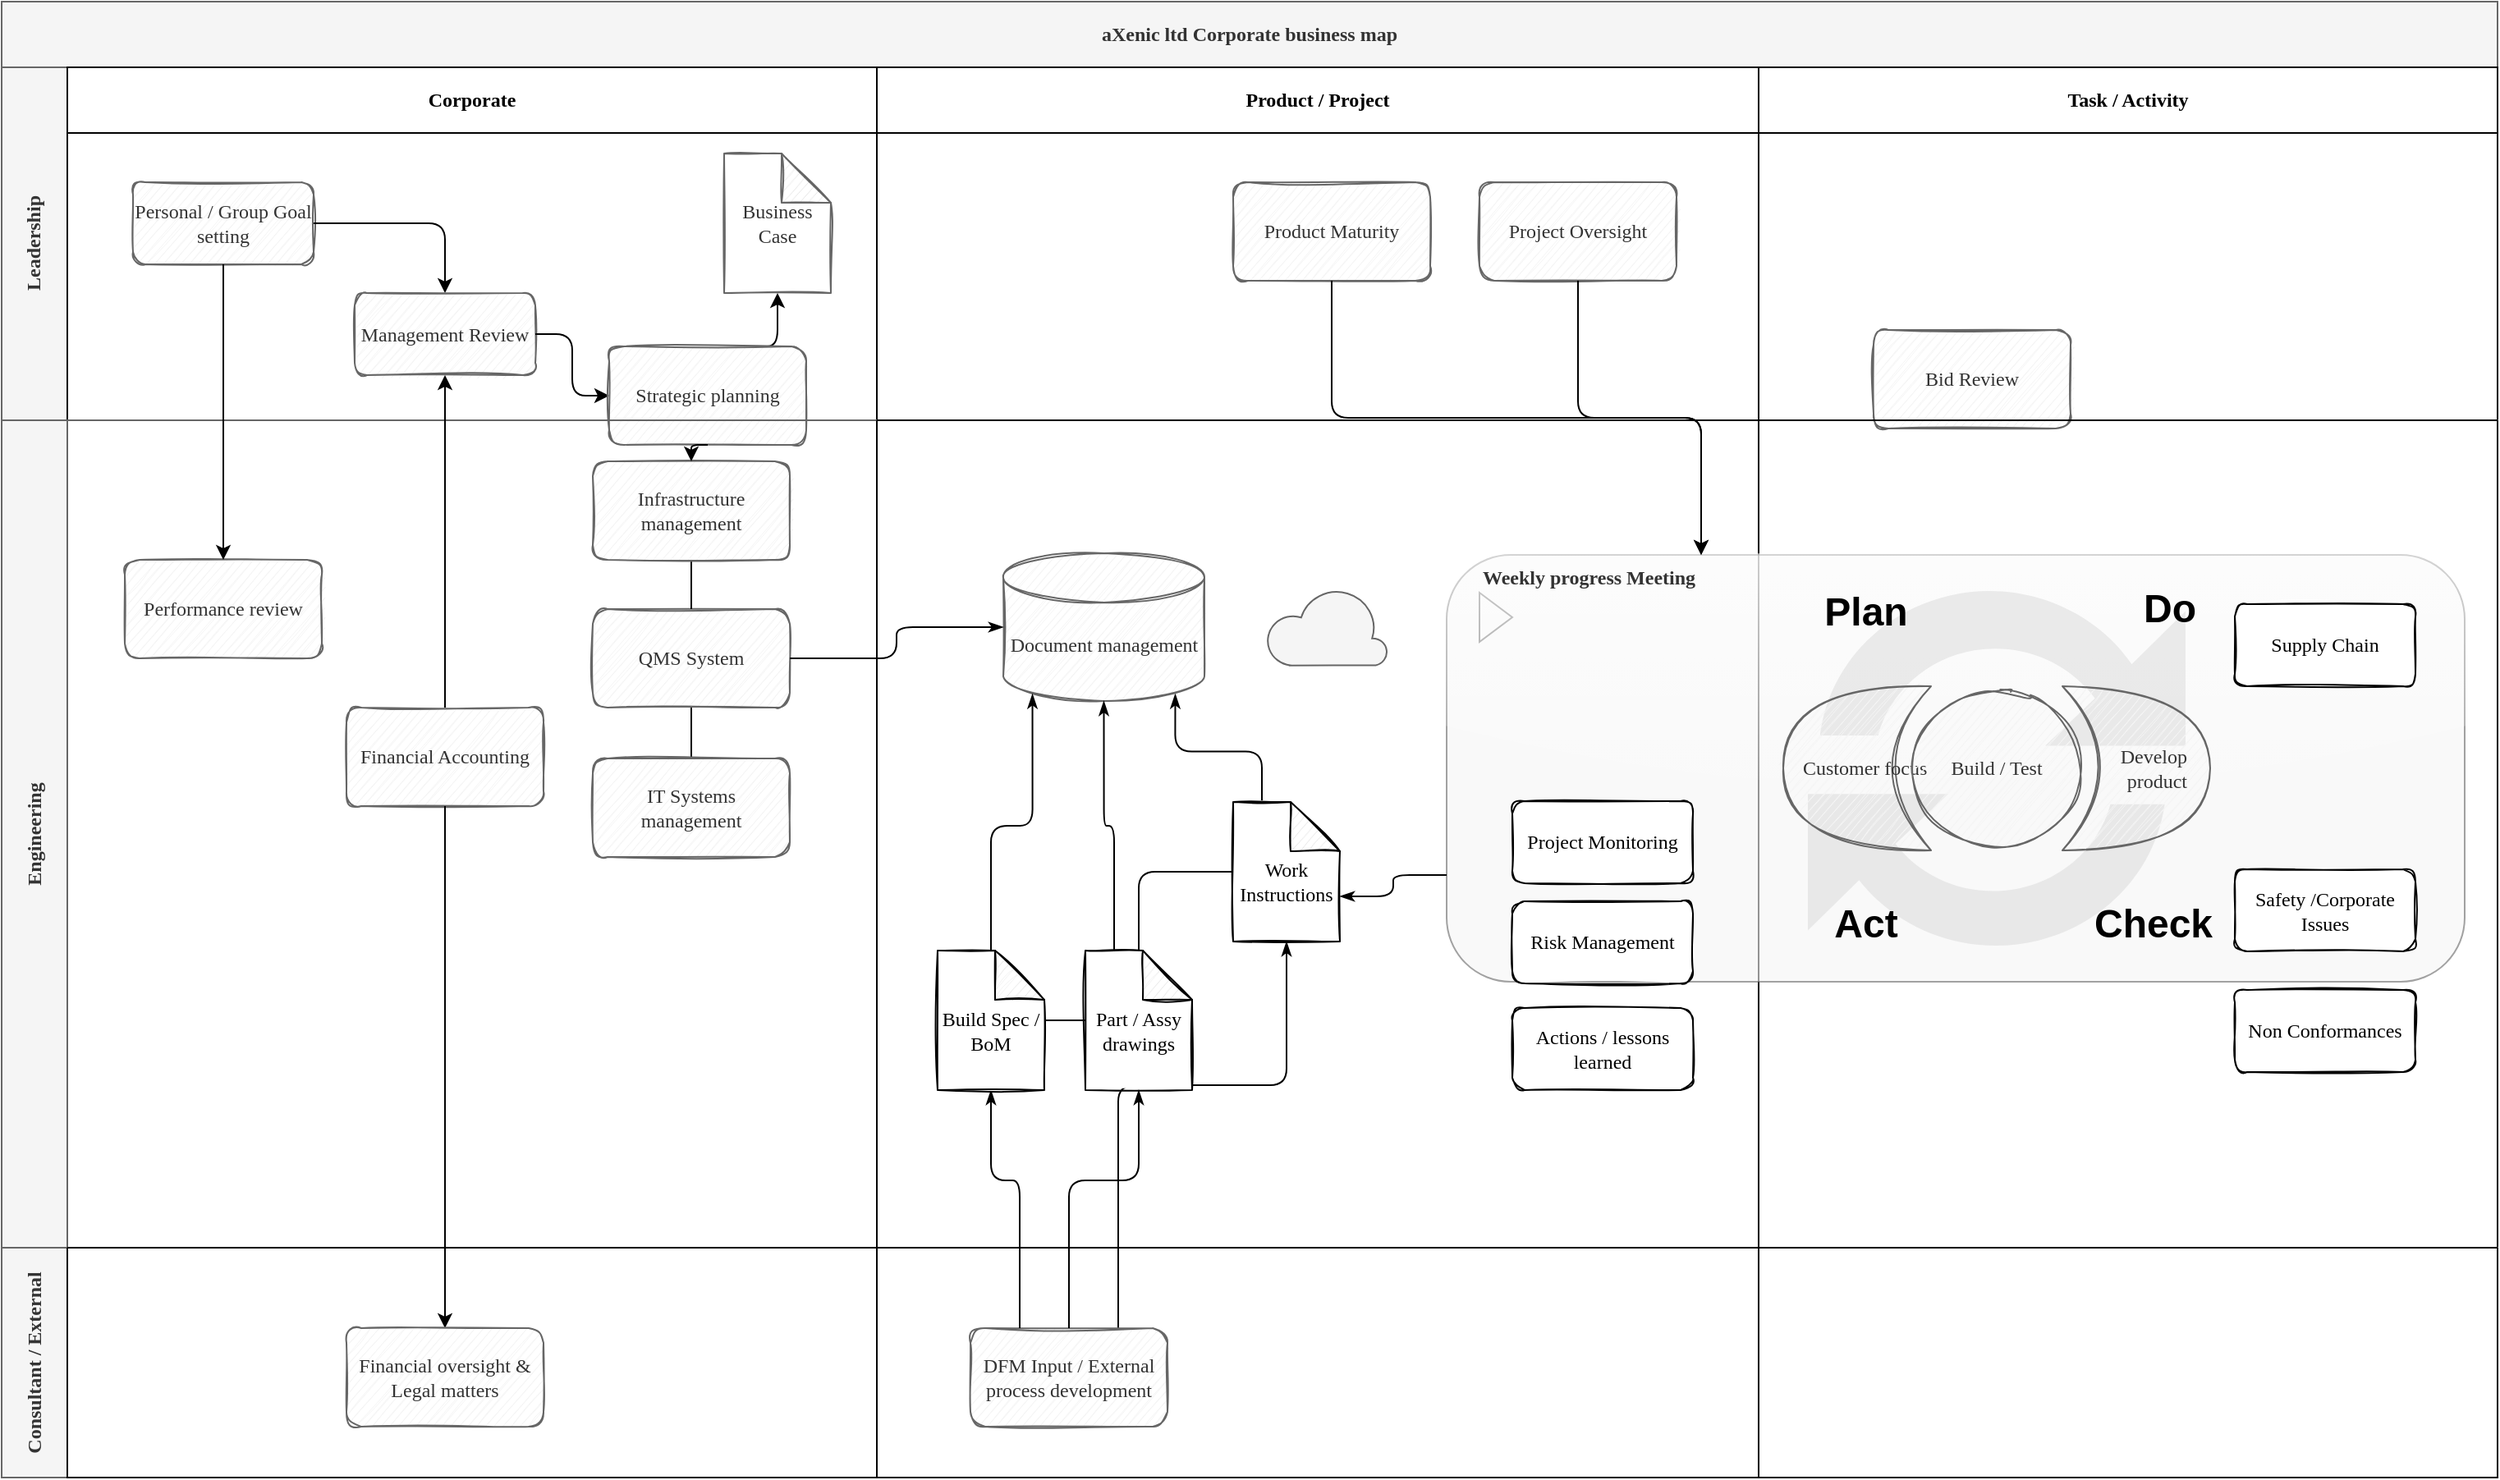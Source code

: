 <mxfile version="13.10.4" type="github">
  <diagram name="Page-1" id="74e2e168-ea6b-b213-b513-2b3c1d86103e">
    <mxGraphModel dx="1673" dy="1846" grid="1" gridSize="10" guides="1" tooltips="1" connect="1" arrows="1" fold="1" page="1" pageScale="1" pageWidth="1600" pageHeight="900" background="#ffffff" math="0" shadow="0">
      <root>
        <mxCell id="0" />
        <mxCell id="1" parent="0" />
        <mxCell id="uXoQsFjzo3OMJmD24oTR-18" value="aXenic ltd Corporate business map" style="shape=table;childLayout=tableLayout;rowLines=0;columnLines=0;startSize=40;html=1;whiteSpace=wrap;collapsible=0;recursiveResize=0;expand=0;pointerEvents=0;fontStyle=1;align=center;fontFamily=Tahoma;sketch=0;fillColor=#f5f5f5;strokeColor=#666666;fontColor=#333333;" vertex="1" parent="1">
          <mxGeometry x="40" y="-840" width="1520" height="899" as="geometry" />
        </mxCell>
        <mxCell id="uXoQsFjzo3OMJmD24oTR-19" value="Leadership" style="swimlane;horizontal=0;points=[[0,0.5],[1,0.5]];portConstraint=eastwest;startSize=40;html=1;whiteSpace=wrap;collapsible=0;recursiveResize=0;expand=0;pointerEvents=0;fontStyle=1;fontFamily=Tahoma;sketch=0;fillColor=#f5f5f5;strokeColor=#666666;fontColor=#333333;" vertex="1" parent="uXoQsFjzo3OMJmD24oTR-18">
          <mxGeometry y="40" width="1520" height="215" as="geometry" />
        </mxCell>
        <mxCell id="uXoQsFjzo3OMJmD24oTR-20" value="Corporate" style="swimlane;connectable=0;startSize=40;html=1;whiteSpace=wrap;collapsible=0;recursiveResize=0;expand=0;pointerEvents=0;fontFamily=Tahoma;sketch=0;" vertex="1" parent="uXoQsFjzo3OMJmD24oTR-19">
          <mxGeometry x="40" width="493" height="215" as="geometry" />
        </mxCell>
        <mxCell id="uXoQsFjzo3OMJmD24oTR-31" value="Personal / Group Goal setting" style="rounded=1;whiteSpace=wrap;html=1;fontFamily=Tahoma;sketch=1;fillColor=#f5f5f5;strokeColor=#666666;fontColor=#333333;" vertex="1" parent="uXoQsFjzo3OMJmD24oTR-20">
          <mxGeometry x="40" y="70" width="110" height="50" as="geometry" />
        </mxCell>
        <mxCell id="uXoQsFjzo3OMJmD24oTR-35" style="edgeStyle=orthogonalEdgeStyle;rounded=1;orthogonalLoop=1;jettySize=auto;html=1;exitX=1;exitY=0.5;exitDx=0;exitDy=0;fontFamily=Tahoma;sketch=0;" edge="1" parent="uXoQsFjzo3OMJmD24oTR-20" source="uXoQsFjzo3OMJmD24oTR-31" target="uXoQsFjzo3OMJmD24oTR-32">
          <mxGeometry relative="1" as="geometry" />
        </mxCell>
        <mxCell id="uXoQsFjzo3OMJmD24oTR-32" value="Management Review" style="rounded=1;whiteSpace=wrap;html=1;fontFamily=Tahoma;sketch=1;fillColor=#f5f5f5;strokeColor=#666666;fontColor=#333333;" vertex="1" parent="uXoQsFjzo3OMJmD24oTR-20">
          <mxGeometry x="175" y="137.5" width="110" height="50" as="geometry" />
        </mxCell>
        <mxCell id="uXoQsFjzo3OMJmD24oTR-33" value="Business Case" style="shape=note;whiteSpace=wrap;html=1;backgroundOutline=1;darkOpacity=0.05;rounded=1;fontFamily=Tahoma;shadow=0;sketch=1;strokeColor=#666666;fontColor=#333333;" vertex="1" parent="uXoQsFjzo3OMJmD24oTR-20">
          <mxGeometry x="400" y="52.5" width="65" height="85" as="geometry" />
        </mxCell>
        <mxCell id="uXoQsFjzo3OMJmD24oTR-34" value="" style="edgeStyle=orthogonalEdgeStyle;rounded=1;orthogonalLoop=1;jettySize=auto;html=1;fontFamily=Tahoma;sketch=0;entryX=0;entryY=0.5;entryDx=0;entryDy=0;" edge="1" parent="uXoQsFjzo3OMJmD24oTR-20" source="uXoQsFjzo3OMJmD24oTR-32" target="uXoQsFjzo3OMJmD24oTR-72">
          <mxGeometry relative="1" as="geometry" />
        </mxCell>
        <mxCell id="uXoQsFjzo3OMJmD24oTR-83" style="edgeStyle=orthogonalEdgeStyle;rounded=1;sketch=0;orthogonalLoop=1;jettySize=auto;html=1;exitX=0.75;exitY=0;exitDx=0;exitDy=0;entryX=0.5;entryY=1;entryDx=0;entryDy=0;entryPerimeter=0;fontFamily=Tahoma;" edge="1" parent="uXoQsFjzo3OMJmD24oTR-20" source="uXoQsFjzo3OMJmD24oTR-72" target="uXoQsFjzo3OMJmD24oTR-33">
          <mxGeometry relative="1" as="geometry" />
        </mxCell>
        <mxCell id="uXoQsFjzo3OMJmD24oTR-72" value="Strategic planning" style="rounded=1;whiteSpace=wrap;html=1;fontFamily=Tahoma;sketch=1;fillColor=#f5f5f5;strokeColor=#666666;fontColor=#333333;" vertex="1" parent="uXoQsFjzo3OMJmD24oTR-20">
          <mxGeometry x="330" y="170" width="120" height="60" as="geometry" />
        </mxCell>
        <mxCell id="uXoQsFjzo3OMJmD24oTR-21" value="Product / Project" style="swimlane;connectable=0;startSize=40;html=1;whiteSpace=wrap;collapsible=0;recursiveResize=0;expand=0;pointerEvents=0;fontFamily=Tahoma;sketch=0;" vertex="1" parent="uXoQsFjzo3OMJmD24oTR-19">
          <mxGeometry x="533" width="537" height="215" as="geometry" />
        </mxCell>
        <mxCell id="uXoQsFjzo3OMJmD24oTR-77" value="Product Maturity" style="rounded=1;whiteSpace=wrap;html=1;fontFamily=Tahoma;sketch=1;fillColor=#f5f5f5;strokeColor=#666666;fontColor=#333333;" vertex="1" parent="uXoQsFjzo3OMJmD24oTR-21">
          <mxGeometry x="217" y="70" width="120" height="60" as="geometry" />
        </mxCell>
        <mxCell id="uXoQsFjzo3OMJmD24oTR-78" value="Project Oversight" style="rounded=1;whiteSpace=wrap;html=1;fontFamily=Tahoma;sketch=1;fillColor=#f5f5f5;strokeColor=#666666;fontColor=#333333;" vertex="1" parent="uXoQsFjzo3OMJmD24oTR-21">
          <mxGeometry x="367" y="70" width="120" height="60" as="geometry" />
        </mxCell>
        <mxCell id="uXoQsFjzo3OMJmD24oTR-22" value="Task / Activity" style="swimlane;connectable=0;startSize=40;html=1;whiteSpace=wrap;collapsible=0;recursiveResize=0;expand=0;pointerEvents=0;fontFamily=Tahoma;sketch=0;" vertex="1" parent="uXoQsFjzo3OMJmD24oTR-19">
          <mxGeometry x="1070" width="450" height="215" as="geometry" />
        </mxCell>
        <mxCell id="uXoQsFjzo3OMJmD24oTR-79" value="Bid Review" style="rounded=1;whiteSpace=wrap;html=1;fontFamily=Tahoma;sketch=1;fillColor=#f5f5f5;strokeColor=#666666;fontColor=#333333;" vertex="1" parent="uXoQsFjzo3OMJmD24oTR-22">
          <mxGeometry x="70" y="160" width="120" height="60" as="geometry" />
        </mxCell>
        <mxCell id="uXoQsFjzo3OMJmD24oTR-23" value="Engineering" style="swimlane;horizontal=0;points=[[0,0.5],[1,0.5]];portConstraint=eastwest;startSize=40;html=1;whiteSpace=wrap;collapsible=0;recursiveResize=0;expand=0;pointerEvents=0;fontFamily=Tahoma;sketch=0;fillColor=#f5f5f5;strokeColor=#666666;fontColor=#333333;" vertex="1" parent="uXoQsFjzo3OMJmD24oTR-18">
          <mxGeometry y="255" width="1520" height="504" as="geometry" />
        </mxCell>
        <mxCell id="uXoQsFjzo3OMJmD24oTR-24" value="" style="swimlane;connectable=0;startSize=0;html=1;whiteSpace=wrap;collapsible=0;recursiveResize=0;expand=0;pointerEvents=0;fontFamily=Tahoma;sketch=0;fillColor=#f5f5f5;strokeColor=#666666;fontColor=#333333;" vertex="1" parent="uXoQsFjzo3OMJmD24oTR-23">
          <mxGeometry x="40" width="493" height="504" as="geometry" />
        </mxCell>
        <mxCell id="uXoQsFjzo3OMJmD24oTR-38" value="Financial Accounting" style="whiteSpace=wrap;html=1;rounded=1;fontFamily=Tahoma;sketch=1;fillColor=#f5f5f5;strokeColor=#666666;fontColor=#333333;" vertex="1" parent="uXoQsFjzo3OMJmD24oTR-24">
          <mxGeometry x="170" y="175" width="120" height="60" as="geometry" />
        </mxCell>
        <mxCell id="uXoQsFjzo3OMJmD24oTR-42" value="Performance review" style="whiteSpace=wrap;html=1;rounded=1;fontFamily=Tahoma;sketch=1;fillColor=#f5f5f5;strokeColor=#666666;fontColor=#333333;" vertex="1" parent="uXoQsFjzo3OMJmD24oTR-24">
          <mxGeometry x="35" y="85" width="120" height="60" as="geometry" />
        </mxCell>
        <mxCell id="uXoQsFjzo3OMJmD24oTR-101" style="edgeStyle=orthogonalEdgeStyle;rounded=1;sketch=0;orthogonalLoop=1;jettySize=auto;html=1;exitX=0.5;exitY=1;exitDx=0;exitDy=0;entryX=0.5;entryY=0;entryDx=0;entryDy=0;fontFamily=Tahoma;endArrow=none;endFill=0;" edge="1" parent="uXoQsFjzo3OMJmD24oTR-24" source="uXoQsFjzo3OMJmD24oTR-44" target="uXoQsFjzo3OMJmD24oTR-73">
          <mxGeometry relative="1" as="geometry" />
        </mxCell>
        <mxCell id="uXoQsFjzo3OMJmD24oTR-44" value="QMS System" style="whiteSpace=wrap;html=1;rounded=1;fontFamily=Tahoma;sketch=1;fillColor=#f5f5f5;strokeColor=#666666;fontColor=#333333;" vertex="1" parent="uXoQsFjzo3OMJmD24oTR-24">
          <mxGeometry x="320" y="115" width="120" height="60" as="geometry" />
        </mxCell>
        <mxCell id="uXoQsFjzo3OMJmD24oTR-73" value="IT Systems management" style="whiteSpace=wrap;html=1;rounded=1;fontFamily=Tahoma;sketch=1;fillColor=#f5f5f5;strokeColor=#666666;fontColor=#333333;" vertex="1" parent="uXoQsFjzo3OMJmD24oTR-24">
          <mxGeometry x="320" y="206" width="120" height="60" as="geometry" />
        </mxCell>
        <mxCell id="uXoQsFjzo3OMJmD24oTR-100" style="edgeStyle=orthogonalEdgeStyle;rounded=1;sketch=0;orthogonalLoop=1;jettySize=auto;html=1;exitX=0.5;exitY=1;exitDx=0;exitDy=0;entryX=0.5;entryY=0;entryDx=0;entryDy=0;fontFamily=Tahoma;endArrow=none;endFill=0;" edge="1" parent="uXoQsFjzo3OMJmD24oTR-24" source="uXoQsFjzo3OMJmD24oTR-98" target="uXoQsFjzo3OMJmD24oTR-44">
          <mxGeometry relative="1" as="geometry" />
        </mxCell>
        <mxCell id="uXoQsFjzo3OMJmD24oTR-98" value="Infrastructure management" style="whiteSpace=wrap;html=1;rounded=1;fontFamily=Tahoma;sketch=1;fillColor=#f5f5f5;strokeColor=#666666;fontColor=#333333;" vertex="1" parent="uXoQsFjzo3OMJmD24oTR-24">
          <mxGeometry x="320" y="25" width="120" height="60" as="geometry" />
        </mxCell>
        <mxCell id="uXoQsFjzo3OMJmD24oTR-25" value="" style="swimlane;connectable=0;startSize=0;html=1;whiteSpace=wrap;collapsible=0;recursiveResize=0;expand=0;pointerEvents=0;fontFamily=Tahoma;sketch=0;rounded=0;" vertex="1" parent="uXoQsFjzo3OMJmD24oTR-23">
          <mxGeometry x="533" width="537" height="504" as="geometry" />
        </mxCell>
        <mxCell id="uXoQsFjzo3OMJmD24oTR-105" style="edgeStyle=orthogonalEdgeStyle;rounded=1;sketch=0;orthogonalLoop=1;jettySize=auto;html=1;entryX=0.855;entryY=1;entryDx=0;entryDy=-4.35;entryPerimeter=0;endArrow=classicThin;endFill=1;fontFamily=Tahoma;exitX=0;exitY=0;exitDx=17.5;exitDy=0;exitPerimeter=0;" edge="1" parent="uXoQsFjzo3OMJmD24oTR-25" source="uXoQsFjzo3OMJmD24oTR-71" target="uXoQsFjzo3OMJmD24oTR-67">
          <mxGeometry relative="1" as="geometry" />
        </mxCell>
        <mxCell id="uXoQsFjzo3OMJmD24oTR-71" value="Work Instructions" style="shape=note;whiteSpace=wrap;html=1;backgroundOutline=1;darkOpacity=0.05;rounded=1;fontFamily=Tahoma;shadow=0;sketch=1;spacingTop=12;" vertex="1" parent="uXoQsFjzo3OMJmD24oTR-25">
          <mxGeometry x="217" y="232.5" width="65" height="85" as="geometry" />
        </mxCell>
        <mxCell id="uXoQsFjzo3OMJmD24oTR-97" value="" style="aspect=fixed;pointerEvents=1;shadow=0;dashed=0;html=1;strokeColor=#666666;labelPosition=center;verticalLabelPosition=bottom;verticalAlign=top;align=center;fillColor=#f5f5f5;shape=mxgraph.azure.cloud;fontColor=#333333;" vertex="1" parent="uXoQsFjzo3OMJmD24oTR-25">
          <mxGeometry x="237" y="102" width="74" height="47.36" as="geometry" />
        </mxCell>
        <mxCell id="uXoQsFjzo3OMJmD24oTR-67" value="Document management" style="shape=cylinder3;whiteSpace=wrap;html=1;boundedLbl=1;backgroundOutline=1;size=15;rounded=1;shadow=0;glass=0;sketch=1;fontFamily=Tahoma;align=center;spacingBottom=4;fillColor=#f5f5f5;strokeColor=#666666;fontColor=#333333;" vertex="1" parent="uXoQsFjzo3OMJmD24oTR-25">
          <mxGeometry x="77" y="81" width="122.5" height="90" as="geometry" />
        </mxCell>
        <mxCell id="uXoQsFjzo3OMJmD24oTR-26" value="" style="swimlane;connectable=0;startSize=0;html=1;whiteSpace=wrap;collapsible=0;recursiveResize=0;expand=0;pointerEvents=0;fontFamily=Tahoma;sketch=0;" vertex="1" parent="uXoQsFjzo3OMJmD24oTR-23">
          <mxGeometry x="1070" width="450" height="504" as="geometry" />
        </mxCell>
        <mxCell id="uXoQsFjzo3OMJmD24oTR-85" value="" style="triangle;html=1;whiteSpace=wrap;" vertex="1" parent="uXoQsFjzo3OMJmD24oTR-26">
          <mxGeometry x="-170" y="105" width="20" height="30" as="geometry" />
        </mxCell>
        <mxCell id="uXoQsFjzo3OMJmD24oTR-84" value="Weekly progress Meeting" style="html=1;whiteSpace=wrap;container=0;recursiveResize=0;collapsible=0;rounded=1;shadow=0;glass=1;sketch=0;fontFamily=Tahoma;opacity=60;align=left;verticalAlign=top;spacingLeft=20;fillColor=#f5f5f5;strokeColor=#666666;fontColor=#333333;fontSize=12;fontStyle=1" vertex="1" parent="uXoQsFjzo3OMJmD24oTR-26">
          <mxGeometry x="-190" y="82" width="620" height="260" as="geometry" />
        </mxCell>
        <mxCell id="uXoQsFjzo3OMJmD24oTR-95" value="" style="pointerEvents=1;shadow=0;dashed=0;html=1;strokeColor=none;labelPosition=center;verticalLabelPosition=bottom;verticalAlign=top;align=center;fillColor=#505050;shape=mxgraph.mscae.intune.update;rounded=1;glass=1;sketch=0;fontFamily=Tahoma;opacity=10;" vertex="1" parent="uXoQsFjzo3OMJmD24oTR-26">
          <mxGeometry x="30" y="97" width="230" height="230" as="geometry" />
        </mxCell>
        <mxCell id="uXoQsFjzo3OMJmD24oTR-117" value="" style="group" vertex="1" connectable="0" parent="uXoQsFjzo3OMJmD24oTR-26">
          <mxGeometry x="15" y="162" width="260" height="100" as="geometry" />
        </mxCell>
        <mxCell id="uXoQsFjzo3OMJmD24oTR-113" value="Develop product" style="shape=xor;whiteSpace=wrap;html=1;rounded=1;shadow=0;glass=0;sketch=1;fontFamily=Tahoma;align=right;rotation=0;spacingRight=12;fillColor=#f5f5f5;strokeColor=#666666;fontColor=#333333;" vertex="1" parent="uXoQsFjzo3OMJmD24oTR-117">
          <mxGeometry x="170" width="90" height="100" as="geometry" />
        </mxCell>
        <mxCell id="uXoQsFjzo3OMJmD24oTR-114" value="Customer focus" style="shape=xor;whiteSpace=wrap;html=1;rounded=1;shadow=0;glass=0;sketch=1;fontFamily=Tahoma;align=left;rotation=0;spacingLeft=10;direction=west;fillColor=#f5f5f5;strokeColor=#666666;fontColor=#333333;" vertex="1" parent="uXoQsFjzo3OMJmD24oTR-117">
          <mxGeometry width="90" height="100" as="geometry" />
        </mxCell>
        <mxCell id="uXoQsFjzo3OMJmD24oTR-115" value="Build / Test" style="ellipse;whiteSpace=wrap;html=1;aspect=fixed;rounded=1;shadow=0;glass=0;sketch=1;fontFamily=Tahoma;align=center;spacingLeft=0;fillColor=#f5f5f5;strokeColor=#666666;fontColor=#333333;" vertex="1" parent="uXoQsFjzo3OMJmD24oTR-117">
          <mxGeometry x="80" width="100" height="100" as="geometry" />
        </mxCell>
        <mxCell id="uXoQsFjzo3OMJmD24oTR-118" value="Plan" style="text;strokeColor=none;fillColor=none;html=1;fontSize=24;fontStyle=1;verticalAlign=middle;align=center;rounded=1;shadow=0;glass=1;sketch=0;opacity=60;" vertex="1" parent="uXoQsFjzo3OMJmD24oTR-26">
          <mxGeometry x="15" y="97" width="100" height="40" as="geometry" />
        </mxCell>
        <mxCell id="uXoQsFjzo3OMJmD24oTR-119" value="Do" style="text;strokeColor=none;fillColor=none;html=1;fontSize=24;fontStyle=1;verticalAlign=middle;align=center;rounded=1;shadow=0;glass=1;sketch=0;opacity=60;" vertex="1" parent="uXoQsFjzo3OMJmD24oTR-26">
          <mxGeometry x="200" y="95" width="100" height="40" as="geometry" />
        </mxCell>
        <mxCell id="uXoQsFjzo3OMJmD24oTR-120" value="Check" style="text;strokeColor=none;fillColor=none;html=1;fontSize=24;fontStyle=1;verticalAlign=middle;align=center;rounded=1;shadow=0;glass=1;sketch=0;opacity=60;" vertex="1" parent="uXoQsFjzo3OMJmD24oTR-26">
          <mxGeometry x="190" y="287" width="100" height="40" as="geometry" />
        </mxCell>
        <mxCell id="uXoQsFjzo3OMJmD24oTR-121" value="Act" style="text;strokeColor=none;fillColor=none;html=1;fontSize=24;fontStyle=1;verticalAlign=middle;align=center;rounded=1;shadow=0;glass=1;sketch=0;opacity=60;" vertex="1" parent="uXoQsFjzo3OMJmD24oTR-26">
          <mxGeometry x="15" y="287" width="100" height="40" as="geometry" />
        </mxCell>
        <mxCell id="uXoQsFjzo3OMJmD24oTR-122" value="Supply Chain" style="rounded=1;whiteSpace=wrap;html=1;fontFamily=Tahoma;sketch=1;" vertex="1" parent="uXoQsFjzo3OMJmD24oTR-26">
          <mxGeometry x="290" y="112" width="110" height="50" as="geometry" />
        </mxCell>
        <mxCell id="uXoQsFjzo3OMJmD24oTR-102" style="edgeStyle=orthogonalEdgeStyle;rounded=1;sketch=0;orthogonalLoop=1;jettySize=auto;html=1;exitX=1;exitY=0.5;exitDx=0;exitDy=0;entryX=0;entryY=0.5;entryDx=0;entryDy=0;entryPerimeter=0;endArrow=classicThin;endFill=1;fontFamily=Tahoma;" edge="1" parent="uXoQsFjzo3OMJmD24oTR-23" source="uXoQsFjzo3OMJmD24oTR-44" target="uXoQsFjzo3OMJmD24oTR-67">
          <mxGeometry relative="1" as="geometry" />
        </mxCell>
        <mxCell id="uXoQsFjzo3OMJmD24oTR-109" style="edgeStyle=orthogonalEdgeStyle;rounded=1;sketch=0;orthogonalLoop=1;jettySize=auto;html=1;exitX=0;exitY=0;exitDx=65;exitDy=57.5;exitPerimeter=0;entryX=0;entryY=0.75;entryDx=0;entryDy=0;startArrow=classicThin;startFill=1;endArrow=none;endFill=0;fontFamily=Tahoma;" edge="1" parent="uXoQsFjzo3OMJmD24oTR-23" source="uXoQsFjzo3OMJmD24oTR-71" target="uXoQsFjzo3OMJmD24oTR-84">
          <mxGeometry relative="1" as="geometry" />
        </mxCell>
        <mxCell id="uXoQsFjzo3OMJmD24oTR-41" value="" style="edgeStyle=orthogonalEdgeStyle;rounded=1;orthogonalLoop=1;jettySize=auto;html=1;fontFamily=Tahoma;entryX=0.5;entryY=0;entryDx=0;entryDy=0;sketch=0;" edge="1" parent="uXoQsFjzo3OMJmD24oTR-18" source="uXoQsFjzo3OMJmD24oTR-38" target="uXoQsFjzo3OMJmD24oTR-36">
          <mxGeometry relative="1" as="geometry">
            <mxPoint x="220.059" y="740.5" as="targetPoint" />
          </mxGeometry>
        </mxCell>
        <mxCell id="uXoQsFjzo3OMJmD24oTR-43" value="" style="edgeStyle=orthogonalEdgeStyle;rounded=0;orthogonalLoop=1;jettySize=auto;html=1;fontFamily=Tahoma;sketch=0;" edge="1" parent="uXoQsFjzo3OMJmD24oTR-18" source="uXoQsFjzo3OMJmD24oTR-31" target="uXoQsFjzo3OMJmD24oTR-42">
          <mxGeometry relative="1" as="geometry" />
        </mxCell>
        <mxCell id="uXoQsFjzo3OMJmD24oTR-82" style="edgeStyle=orthogonalEdgeStyle;rounded=0;orthogonalLoop=1;jettySize=auto;html=1;exitX=0.5;exitY=0;exitDx=0;exitDy=0;entryX=0.5;entryY=1;entryDx=0;entryDy=0;fontFamily=Tahoma;sketch=0;" edge="1" parent="uXoQsFjzo3OMJmD24oTR-18" source="uXoQsFjzo3OMJmD24oTR-38" target="uXoQsFjzo3OMJmD24oTR-32">
          <mxGeometry relative="1" as="geometry" />
        </mxCell>
        <mxCell id="uXoQsFjzo3OMJmD24oTR-99" style="edgeStyle=orthogonalEdgeStyle;rounded=1;sketch=0;orthogonalLoop=1;jettySize=auto;html=1;exitX=0.5;exitY=1;exitDx=0;exitDy=0;entryX=0.5;entryY=0;entryDx=0;entryDy=0;fontFamily=Tahoma;" edge="1" parent="uXoQsFjzo3OMJmD24oTR-18" source="uXoQsFjzo3OMJmD24oTR-72" target="uXoQsFjzo3OMJmD24oTR-98">
          <mxGeometry relative="1" as="geometry" />
        </mxCell>
        <mxCell id="uXoQsFjzo3OMJmD24oTR-108" style="edgeStyle=orthogonalEdgeStyle;rounded=1;sketch=0;orthogonalLoop=1;jettySize=auto;html=1;exitX=0.5;exitY=1;exitDx=0;exitDy=0;exitPerimeter=0;entryX=0.75;entryY=0;entryDx=0;entryDy=0;endArrow=none;endFill=0;fontFamily=Tahoma;startArrow=classicThin;startFill=1;" edge="1" parent="uXoQsFjzo3OMJmD24oTR-18" source="uXoQsFjzo3OMJmD24oTR-71" target="uXoQsFjzo3OMJmD24oTR-68">
          <mxGeometry relative="1" as="geometry">
            <Array as="points">
              <mxPoint x="783" y="660" />
              <mxPoint x="680" y="660" />
            </Array>
          </mxGeometry>
        </mxCell>
        <mxCell id="uXoQsFjzo3OMJmD24oTR-89" style="edgeStyle=orthogonalEdgeStyle;rounded=1;sketch=0;orthogonalLoop=1;jettySize=auto;html=1;exitX=0.5;exitY=1;exitDx=0;exitDy=0;entryX=0.25;entryY=0;entryDx=0;entryDy=0;fontFamily=Tahoma;" edge="1" parent="uXoQsFjzo3OMJmD24oTR-18" source="uXoQsFjzo3OMJmD24oTR-78" target="uXoQsFjzo3OMJmD24oTR-84">
          <mxGeometry relative="1" as="geometry" />
        </mxCell>
        <mxCell id="uXoQsFjzo3OMJmD24oTR-90" style="edgeStyle=orthogonalEdgeStyle;rounded=1;sketch=0;orthogonalLoop=1;jettySize=auto;html=1;exitX=0.5;exitY=1;exitDx=0;exitDy=0;entryX=0.25;entryY=0;entryDx=0;entryDy=0;fontFamily=Tahoma;" edge="1" parent="uXoQsFjzo3OMJmD24oTR-18" source="uXoQsFjzo3OMJmD24oTR-77" target="uXoQsFjzo3OMJmD24oTR-84">
          <mxGeometry relative="1" as="geometry" />
        </mxCell>
        <mxCell id="uXoQsFjzo3OMJmD24oTR-27" value="Consultant / External" style="swimlane;horizontal=0;points=[[0,0.5],[1,0.5]];portConstraint=eastwest;startSize=40;html=1;whiteSpace=wrap;collapsible=0;recursiveResize=0;expand=0;pointerEvents=0;fontFamily=Tahoma;sketch=0;fillColor=#f5f5f5;strokeColor=#666666;fontColor=#333333;" vertex="1" parent="uXoQsFjzo3OMJmD24oTR-18">
          <mxGeometry y="759" width="1520" height="140" as="geometry" />
        </mxCell>
        <mxCell id="uXoQsFjzo3OMJmD24oTR-28" value="" style="swimlane;connectable=0;startSize=0;html=1;whiteSpace=wrap;collapsible=0;recursiveResize=0;expand=0;pointerEvents=0;fontFamily=Tahoma;sketch=0;" vertex="1" parent="uXoQsFjzo3OMJmD24oTR-27">
          <mxGeometry x="40" width="493" height="140" as="geometry" />
        </mxCell>
        <mxCell id="uXoQsFjzo3OMJmD24oTR-36" value="Financial oversight &amp;amp; Legal matters" style="rounded=1;whiteSpace=wrap;html=1;fontFamily=Tahoma;sketch=1;fillColor=#f5f5f5;strokeColor=#666666;fontColor=#333333;" vertex="1" parent="uXoQsFjzo3OMJmD24oTR-28">
          <mxGeometry x="170" y="49" width="120" height="60" as="geometry" />
        </mxCell>
        <mxCell id="uXoQsFjzo3OMJmD24oTR-29" value="" style="swimlane;connectable=0;startSize=0;html=1;whiteSpace=wrap;collapsible=0;recursiveResize=0;expand=0;pointerEvents=0;fontFamily=Tahoma;sketch=0;" vertex="1" parent="uXoQsFjzo3OMJmD24oTR-27">
          <mxGeometry x="533" width="537" height="140" as="geometry" />
        </mxCell>
        <mxCell id="uXoQsFjzo3OMJmD24oTR-68" value="DFM Input / External process development" style="whiteSpace=wrap;html=1;rounded=1;fontFamily=Tahoma;sketch=1;fillColor=#f5f5f5;strokeColor=#666666;fontColor=#333333;" vertex="1" parent="uXoQsFjzo3OMJmD24oTR-29">
          <mxGeometry x="57" y="49" width="120" height="60" as="geometry" />
        </mxCell>
        <mxCell id="uXoQsFjzo3OMJmD24oTR-30" value="" style="swimlane;connectable=0;startSize=0;html=1;whiteSpace=wrap;collapsible=0;recursiveResize=0;expand=0;pointerEvents=0;fontFamily=Tahoma;sketch=0;" vertex="1" parent="uXoQsFjzo3OMJmD24oTR-27">
          <mxGeometry x="1070" width="450" height="140" as="geometry" />
        </mxCell>
        <mxCell id="uXoQsFjzo3OMJmD24oTR-103" style="edgeStyle=orthogonalEdgeStyle;rounded=1;sketch=0;orthogonalLoop=1;jettySize=auto;html=1;exitX=0.5;exitY=0;exitDx=0;exitDy=0;exitPerimeter=0;entryX=0.145;entryY=1;entryDx=0;entryDy=-4.35;entryPerimeter=0;endArrow=classicThin;endFill=1;fontFamily=Tahoma;" edge="1" parent="1" source="uXoQsFjzo3OMJmD24oTR-69" target="uXoQsFjzo3OMJmD24oTR-67">
          <mxGeometry relative="1" as="geometry" />
        </mxCell>
        <mxCell id="uXoQsFjzo3OMJmD24oTR-106" style="edgeStyle=orthogonalEdgeStyle;rounded=1;sketch=0;orthogonalLoop=1;jettySize=auto;html=1;exitX=0.5;exitY=1;exitDx=0;exitDy=0;exitPerimeter=0;entryX=0.25;entryY=0;entryDx=0;entryDy=0;endArrow=none;endFill=0;fontFamily=Tahoma;startArrow=classicThin;startFill=1;" edge="1" parent="1" source="uXoQsFjzo3OMJmD24oTR-69" target="uXoQsFjzo3OMJmD24oTR-68">
          <mxGeometry relative="1" as="geometry">
            <Array as="points">
              <mxPoint x="643" y="-122" />
              <mxPoint x="660" y="-122" />
            </Array>
          </mxGeometry>
        </mxCell>
        <mxCell id="uXoQsFjzo3OMJmD24oTR-69" value="Build Spec / BoM" style="shape=note;whiteSpace=wrap;html=1;backgroundOutline=1;darkOpacity=0.05;rounded=1;fontFamily=Tahoma;shadow=0;sketch=1;spacingTop=12;" vertex="1" parent="1">
          <mxGeometry x="610" y="-262" width="65" height="85" as="geometry" />
        </mxCell>
        <mxCell id="uXoQsFjzo3OMJmD24oTR-104" style="edgeStyle=orthogonalEdgeStyle;rounded=1;sketch=0;orthogonalLoop=1;jettySize=auto;html=1;exitX=0;exitY=0;exitDx=17.5;exitDy=0;exitPerimeter=0;entryX=0.5;entryY=1;entryDx=0;entryDy=0;entryPerimeter=0;endArrow=classicThin;endFill=1;fontFamily=Tahoma;" edge="1" parent="1" source="uXoQsFjzo3OMJmD24oTR-70" target="uXoQsFjzo3OMJmD24oTR-67">
          <mxGeometry relative="1" as="geometry" />
        </mxCell>
        <mxCell id="uXoQsFjzo3OMJmD24oTR-107" style="edgeStyle=orthogonalEdgeStyle;rounded=1;sketch=0;orthogonalLoop=1;jettySize=auto;html=1;exitX=0.5;exitY=1;exitDx=0;exitDy=0;exitPerimeter=0;entryX=0.5;entryY=0;entryDx=0;entryDy=0;endArrow=none;endFill=0;fontFamily=Tahoma;startArrow=classicThin;startFill=1;" edge="1" parent="1" source="uXoQsFjzo3OMJmD24oTR-70" target="uXoQsFjzo3OMJmD24oTR-68">
          <mxGeometry relative="1" as="geometry">
            <Array as="points">
              <mxPoint x="733" y="-122" />
              <mxPoint x="690" y="-122" />
            </Array>
          </mxGeometry>
        </mxCell>
        <mxCell id="uXoQsFjzo3OMJmD24oTR-111" style="edgeStyle=orthogonalEdgeStyle;rounded=1;sketch=0;orthogonalLoop=1;jettySize=auto;html=1;exitX=0;exitY=0.5;exitDx=0;exitDy=0;exitPerimeter=0;startArrow=none;startFill=0;endArrow=none;endFill=0;fontFamily=Tahoma;" edge="1" parent="1" source="uXoQsFjzo3OMJmD24oTR-70" target="uXoQsFjzo3OMJmD24oTR-69">
          <mxGeometry relative="1" as="geometry" />
        </mxCell>
        <mxCell id="uXoQsFjzo3OMJmD24oTR-70" value="Part / Assy drawings" style="shape=note;whiteSpace=wrap;html=1;backgroundOutline=1;darkOpacity=0.05;rounded=1;fontFamily=Tahoma;shadow=0;sketch=1;spacingTop=12;" vertex="1" parent="1">
          <mxGeometry x="700" y="-262" width="65" height="85" as="geometry" />
        </mxCell>
        <mxCell id="uXoQsFjzo3OMJmD24oTR-75" value="Non Conformances" style="rounded=1;whiteSpace=wrap;html=1;fontFamily=Tahoma;sketch=1;" vertex="1" parent="1">
          <mxGeometry x="1400" y="-238" width="110" height="50" as="geometry" />
        </mxCell>
        <mxCell id="uXoQsFjzo3OMJmD24oTR-66" value="Actions / lessons learned" style="rounded=1;whiteSpace=wrap;html=1;fontFamily=Tahoma;sketch=1;" vertex="1" parent="1">
          <mxGeometry x="960" y="-227" width="110" height="50" as="geometry" />
        </mxCell>
        <mxCell id="uXoQsFjzo3OMJmD24oTR-65" value="Risk Management" style="rounded=1;whiteSpace=wrap;html=1;fontFamily=Tahoma;sketch=1;" vertex="1" parent="1">
          <mxGeometry x="960" y="-292" width="110" height="50" as="geometry" />
        </mxCell>
        <mxCell id="uXoQsFjzo3OMJmD24oTR-53" value="Project Monitoring" style="rounded=1;whiteSpace=wrap;html=1;fontFamily=Tahoma;sketch=1;" vertex="1" parent="1">
          <mxGeometry x="960" y="-353" width="110" height="50" as="geometry" />
        </mxCell>
        <mxCell id="uXoQsFjzo3OMJmD24oTR-110" style="edgeStyle=orthogonalEdgeStyle;rounded=1;sketch=0;orthogonalLoop=1;jettySize=auto;html=1;exitX=0;exitY=0.5;exitDx=0;exitDy=0;exitPerimeter=0;startArrow=none;startFill=0;endArrow=none;endFill=0;fontFamily=Tahoma;" edge="1" parent="1" source="uXoQsFjzo3OMJmD24oTR-71" target="uXoQsFjzo3OMJmD24oTR-70">
          <mxGeometry relative="1" as="geometry" />
        </mxCell>
        <mxCell id="uXoQsFjzo3OMJmD24oTR-76" value="Safety /Corporate Issues" style="rounded=1;whiteSpace=wrap;html=1;fontFamily=Tahoma;sketch=1;" vertex="1" parent="1">
          <mxGeometry x="1400" y="-311.5" width="110" height="50" as="geometry" />
        </mxCell>
      </root>
    </mxGraphModel>
  </diagram>
</mxfile>
